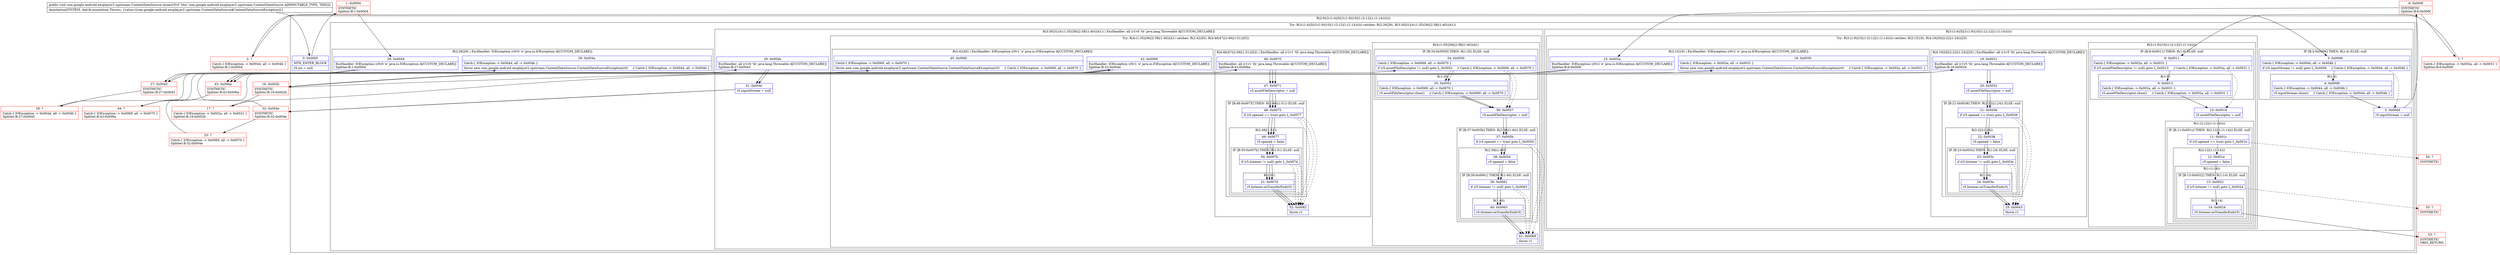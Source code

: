digraph "CFG forcom.google.android.exoplayer2.upstream.ContentDataSource.close()V" {
subgraph cluster_Region_210973696 {
label = "R(2:0|(3:(1:4)|5|(3:(1:9)|10|(1:(2:12|(1:(1:14)))))))";
node [shape=record,color=blue];
Node_0 [shape=record,label="{0\:\ 0x0000|MTH_ENTER_BLOCK\l|r5.uri = null\l}"];
subgraph cluster_TryCatchRegion_1166949551 {
label = "Try: R(3:(1:4)|5|(3:(1:9)|10|(1:(2:12|(1:(1:14)))))) catches: R(2:26|29), R(3:30|31|(4:(1:35)|36|(2:38|(1:40))|41))";
node [shape=record,color=blue];
subgraph cluster_Region_1904665362 {
label = "R(3:(1:4)|5|(3:(1:9)|10|(1:(2:12|(1:(1:14))))))";
node [shape=record,color=blue];
subgraph cluster_IfRegion_278176101 {
label = "IF [B:3:0x0006] THEN: R(1:4) ELSE: null";
node [shape=record,color=blue];
Node_3 [shape=record,label="{3\:\ 0x0006|Catch:\{ IOException \-\> 0x0044, all \-\> 0x004b \}\l|if (r5.inputStream != null) goto L_0x0008     \/\/ Catch:\{ IOException \-\> 0x0044, all \-\> 0x004b \}\l}"];
subgraph cluster_Region_95597635 {
label = "R(1:4)";
node [shape=record,color=blue];
Node_4 [shape=record,label="{4\:\ 0x0008|Catch:\{ IOException \-\> 0x0044, all \-\> 0x004b \}\l|r5.inputStream.close()     \/\/ Catch:\{ IOException \-\> 0x0044, all \-\> 0x004b \}\l}"];
}
}
Node_5 [shape=record,label="{5\:\ 0x000d|r5.inputStream = null\l}"];
subgraph cluster_TryCatchRegion_829262622 {
label = "Try: R(3:(1:9)|10|(1:(2:12|(1:(1:14))))) catches: R(2:15|18), R(4:19|20|(2:22|(1:24))|25)";
node [shape=record,color=blue];
subgraph cluster_Region_1999986770 {
label = "R(3:(1:9)|10|(1:(2:12|(1:(1:14)))))";
node [shape=record,color=blue];
subgraph cluster_IfRegion_1117743192 {
label = "IF [B:8:0x0011] THEN: R(1:9) ELSE: null";
node [shape=record,color=blue];
Node_8 [shape=record,label="{8\:\ 0x0011|Catch:\{ IOException \-\> 0x002a, all \-\> 0x0031 \}\l|if (r5.assetFileDescriptor != null) goto L_0x0013     \/\/ Catch:\{ IOException \-\> 0x002a, all \-\> 0x0031 \}\l}"];
subgraph cluster_Region_1386204388 {
label = "R(1:9)";
node [shape=record,color=blue];
Node_9 [shape=record,label="{9\:\ 0x0013|Catch:\{ IOException \-\> 0x002a, all \-\> 0x0031 \}\l|r5.assetFileDescriptor.close()     \/\/ Catch:\{ IOException \-\> 0x002a, all \-\> 0x0031 \}\l}"];
}
}
Node_10 [shape=record,label="{10\:\ 0x0018|r5.assetFileDescriptor = null\l}"];
subgraph cluster_Region_267884754 {
label = "R(1:(2:12|(1:(1:14))))";
node [shape=record,color=blue];
subgraph cluster_IfRegion_1402752654 {
label = "IF [B:11:0x001c] THEN: R(2:12|(1:(1:14))) ELSE: null";
node [shape=record,color=blue];
Node_11 [shape=record,label="{11\:\ 0x001c|if (r5.opened == true) goto L_0x001e\l}"];
subgraph cluster_Region_1786257677 {
label = "R(2:12|(1:(1:14)))";
node [shape=record,color=blue];
Node_12 [shape=record,label="{12\:\ 0x001e|r5.opened = false\l}"];
subgraph cluster_Region_1185687626 {
label = "R(1:(1:14))";
node [shape=record,color=blue];
subgraph cluster_IfRegion_1974339909 {
label = "IF [B:13:0x0022] THEN: R(1:14) ELSE: null";
node [shape=record,color=blue];
Node_13 [shape=record,label="{13\:\ 0x0022|if (r5.listener != null) goto L_0x0024\l}"];
subgraph cluster_Region_1148698944 {
label = "R(1:14)";
node [shape=record,color=blue];
Node_14 [shape=record,label="{14\:\ 0x0024|r5.listener.onTransferEnd(r5)\l}"];
}
}
}
}
}
}
}
subgraph cluster_Region_1865212042 {
label = "R(2:15|18) | ExcHandler: IOException (r0v2 'e' java.io.IOException A[CUSTOM_DECLARE])\l";
node [shape=record,color=blue];
Node_15 [shape=record,label="{15\:\ 0x002a|ExcHandler: IOException (r0v2 'e' java.io.IOException A[CUSTOM_DECLARE])\lSplitter:B:6:0x000f\l}"];
Node_18 [shape=record,label="{18\:\ 0x0030|Catch:\{ IOException \-\> 0x002a, all \-\> 0x0031 \}\l|throw new com.google.android.exoplayer2.upstream.ContentDataSource.ContentDataSourceException(r0)     \/\/ Catch:\{ IOException \-\> 0x002a, all \-\> 0x0031 \}\l}"];
}
subgraph cluster_Region_1214606173 {
label = "R(4:19|20|(2:22|(1:24))|25) | ExcHandler: all (r1v5 'th' java.lang.Throwable A[CUSTOM_DECLARE])\l";
node [shape=record,color=blue];
Node_19 [shape=record,label="{19\:\ 0x0031|ExcHandler: all (r1v5 'th' java.lang.Throwable A[CUSTOM_DECLARE])\lSplitter:B:16:0x002b\l}"];
Node_20 [shape=record,label="{20\:\ 0x0032|r5.assetFileDescriptor = null\l}"];
subgraph cluster_IfRegion_1292150581 {
label = "IF [B:21:0x0036] THEN: R(2:22|(1:24)) ELSE: null";
node [shape=record,color=blue];
Node_21 [shape=record,label="{21\:\ 0x0036|if (r5.opened == true) goto L_0x0038\l}"];
subgraph cluster_Region_922944020 {
label = "R(2:22|(1:24))";
node [shape=record,color=blue];
Node_22 [shape=record,label="{22\:\ 0x0038|r5.opened = false\l}"];
subgraph cluster_IfRegion_1067683022 {
label = "IF [B:23:0x003c] THEN: R(1:24) ELSE: null";
node [shape=record,color=blue];
Node_23 [shape=record,label="{23\:\ 0x003c|if (r5.listener != null) goto L_0x003e\l}"];
subgraph cluster_Region_1560229860 {
label = "R(1:24)";
node [shape=record,color=blue];
Node_24 [shape=record,label="{24\:\ 0x003e|r5.listener.onTransferEnd(r5)\l}"];
}
}
}
}
Node_25 [shape=record,label="{25\:\ 0x0043|throw r1\l}"];
}
}
}
subgraph cluster_Region_875171393 {
label = "R(2:26|29) | ExcHandler: IOException (r0v0 'e' java.io.IOException A[CUSTOM_DECLARE])\l";
node [shape=record,color=blue];
Node_26 [shape=record,label="{26\:\ 0x0044|ExcHandler: IOException (r0v0 'e' java.io.IOException A[CUSTOM_DECLARE])\lSplitter:B:1:0x0004\l}"];
Node_29 [shape=record,label="{29\:\ 0x004a|Catch:\{ IOException \-\> 0x0044, all \-\> 0x004b \}\l|throw new com.google.android.exoplayer2.upstream.ContentDataSource.ContentDataSourceException(r0)     \/\/ Catch:\{ IOException \-\> 0x0044, all \-\> 0x004b \}\l}"];
}
subgraph cluster_Region_462858610 {
label = "R(3:30|31|(4:(1:35)|36|(2:38|(1:40))|41)) | ExcHandler: all (r1v0 'th' java.lang.Throwable A[CUSTOM_DECLARE])\l";
node [shape=record,color=blue];
Node_30 [shape=record,label="{30\:\ 0x004b|ExcHandler: all (r1v0 'th' java.lang.Throwable A[CUSTOM_DECLARE])\lSplitter:B:27:0x0045\l}"];
Node_31 [shape=record,label="{31\:\ 0x004c|r5.inputStream = null\l}"];
subgraph cluster_TryCatchRegion_946901810 {
label = "Try: R(4:(1:35)|36|(2:38|(1:40))|41) catches: R(2:42|45), R(4:46|47|(2:49|(1:51))|52)";
node [shape=record,color=blue];
subgraph cluster_Region_496354255 {
label = "R(4:(1:35)|36|(2:38|(1:40))|41)";
node [shape=record,color=blue];
subgraph cluster_IfRegion_2032766522 {
label = "IF [B:34:0x0050] THEN: R(1:35) ELSE: null";
node [shape=record,color=blue];
Node_34 [shape=record,label="{34\:\ 0x0050|Catch:\{ IOException \-\> 0x0069, all \-\> 0x0070 \}\l|if (r5.assetFileDescriptor != null) goto L_0x0052     \/\/ Catch:\{ IOException \-\> 0x0069, all \-\> 0x0070 \}\l}"];
subgraph cluster_Region_1465541972 {
label = "R(1:35)";
node [shape=record,color=blue];
Node_35 [shape=record,label="{35\:\ 0x0052|Catch:\{ IOException \-\> 0x0069, all \-\> 0x0070 \}\l|r5.assetFileDescriptor.close()     \/\/ Catch:\{ IOException \-\> 0x0069, all \-\> 0x0070 \}\l}"];
}
}
Node_36 [shape=record,label="{36\:\ 0x0057|r5.assetFileDescriptor = null\l}"];
subgraph cluster_IfRegion_1796183438 {
label = "IF [B:37:0x005b] THEN: R(2:38|(1:40)) ELSE: null";
node [shape=record,color=blue];
Node_37 [shape=record,label="{37\:\ 0x005b|if (r5.opened == true) goto L_0x005d\l}"];
subgraph cluster_Region_1488431259 {
label = "R(2:38|(1:40))";
node [shape=record,color=blue];
Node_38 [shape=record,label="{38\:\ 0x005d|r5.opened = false\l}"];
subgraph cluster_IfRegion_1843045865 {
label = "IF [B:39:0x0061] THEN: R(1:40) ELSE: null";
node [shape=record,color=blue];
Node_39 [shape=record,label="{39\:\ 0x0061|if (r5.listener != null) goto L_0x0063\l}"];
subgraph cluster_Region_1773018563 {
label = "R(1:40)";
node [shape=record,color=blue];
Node_40 [shape=record,label="{40\:\ 0x0063|r5.listener.onTransferEnd(r5)\l}"];
}
}
}
}
Node_41 [shape=record,label="{41\:\ 0x0068|throw r1\l}"];
}
subgraph cluster_Region_2115655325 {
label = "R(2:42|45) | ExcHandler: IOException (r0v1 'e' java.io.IOException A[CUSTOM_DECLARE])\l";
node [shape=record,color=blue];
Node_42 [shape=record,label="{42\:\ 0x0069|ExcHandler: IOException (r0v1 'e' java.io.IOException A[CUSTOM_DECLARE])\lSplitter:B:32:0x004e\l}"];
Node_45 [shape=record,label="{45\:\ 0x006f|Catch:\{ IOException \-\> 0x0069, all \-\> 0x0070 \}\l|throw new com.google.android.exoplayer2.upstream.ContentDataSource.ContentDataSourceException(r0)     \/\/ Catch:\{ IOException \-\> 0x0069, all \-\> 0x0070 \}\l}"];
}
subgraph cluster_Region_453827253 {
label = "R(4:46|47|(2:49|(1:51))|52) | ExcHandler: all (r1v1 'th' java.lang.Throwable A[CUSTOM_DECLARE])\l";
node [shape=record,color=blue];
Node_46 [shape=record,label="{46\:\ 0x0070|ExcHandler: all (r1v1 'th' java.lang.Throwable A[CUSTOM_DECLARE])\lSplitter:B:43:0x006a\l}"];
Node_47 [shape=record,label="{47\:\ 0x0071|r5.assetFileDescriptor = null\l}"];
subgraph cluster_IfRegion_591516112 {
label = "IF [B:48:0x0075] THEN: R(2:49|(1:51)) ELSE: null";
node [shape=record,color=blue];
Node_48 [shape=record,label="{48\:\ 0x0075|if (r5.opened == true) goto L_0x0077\l}"];
subgraph cluster_Region_974688382 {
label = "R(2:49|(1:51))";
node [shape=record,color=blue];
Node_49 [shape=record,label="{49\:\ 0x0077|r5.opened = false\l}"];
subgraph cluster_IfRegion_370837278 {
label = "IF [B:50:0x007b] THEN: R(1:51) ELSE: null";
node [shape=record,color=blue];
Node_50 [shape=record,label="{50\:\ 0x007b|if (r5.listener != null) goto L_0x007d\l}"];
subgraph cluster_Region_1799241242 {
label = "R(1:51)";
node [shape=record,color=blue];
Node_51 [shape=record,label="{51\:\ 0x007d|r5.listener.onTransferEnd(r5)\l}"];
}
}
}
}
Node_52 [shape=record,label="{52\:\ 0x0082|throw r1\l}"];
}
}
}
}
}
subgraph cluster_Region_1865212042 {
label = "R(2:15|18) | ExcHandler: IOException (r0v2 'e' java.io.IOException A[CUSTOM_DECLARE])\l";
node [shape=record,color=blue];
Node_15 [shape=record,label="{15\:\ 0x002a|ExcHandler: IOException (r0v2 'e' java.io.IOException A[CUSTOM_DECLARE])\lSplitter:B:6:0x000f\l}"];
Node_18 [shape=record,label="{18\:\ 0x0030|Catch:\{ IOException \-\> 0x002a, all \-\> 0x0031 \}\l|throw new com.google.android.exoplayer2.upstream.ContentDataSource.ContentDataSourceException(r0)     \/\/ Catch:\{ IOException \-\> 0x002a, all \-\> 0x0031 \}\l}"];
}
subgraph cluster_Region_1214606173 {
label = "R(4:19|20|(2:22|(1:24))|25) | ExcHandler: all (r1v5 'th' java.lang.Throwable A[CUSTOM_DECLARE])\l";
node [shape=record,color=blue];
Node_19 [shape=record,label="{19\:\ 0x0031|ExcHandler: all (r1v5 'th' java.lang.Throwable A[CUSTOM_DECLARE])\lSplitter:B:16:0x002b\l}"];
Node_20 [shape=record,label="{20\:\ 0x0032|r5.assetFileDescriptor = null\l}"];
subgraph cluster_IfRegion_1292150581 {
label = "IF [B:21:0x0036] THEN: R(2:22|(1:24)) ELSE: null";
node [shape=record,color=blue];
Node_21 [shape=record,label="{21\:\ 0x0036|if (r5.opened == true) goto L_0x0038\l}"];
subgraph cluster_Region_922944020 {
label = "R(2:22|(1:24))";
node [shape=record,color=blue];
Node_22 [shape=record,label="{22\:\ 0x0038|r5.opened = false\l}"];
subgraph cluster_IfRegion_1067683022 {
label = "IF [B:23:0x003c] THEN: R(1:24) ELSE: null";
node [shape=record,color=blue];
Node_23 [shape=record,label="{23\:\ 0x003c|if (r5.listener != null) goto L_0x003e\l}"];
subgraph cluster_Region_1560229860 {
label = "R(1:24)";
node [shape=record,color=blue];
Node_24 [shape=record,label="{24\:\ 0x003e|r5.listener.onTransferEnd(r5)\l}"];
}
}
}
}
Node_25 [shape=record,label="{25\:\ 0x0043|throw r1\l}"];
}
subgraph cluster_Region_875171393 {
label = "R(2:26|29) | ExcHandler: IOException (r0v0 'e' java.io.IOException A[CUSTOM_DECLARE])\l";
node [shape=record,color=blue];
Node_26 [shape=record,label="{26\:\ 0x0044|ExcHandler: IOException (r0v0 'e' java.io.IOException A[CUSTOM_DECLARE])\lSplitter:B:1:0x0004\l}"];
Node_29 [shape=record,label="{29\:\ 0x004a|Catch:\{ IOException \-\> 0x0044, all \-\> 0x004b \}\l|throw new com.google.android.exoplayer2.upstream.ContentDataSource.ContentDataSourceException(r0)     \/\/ Catch:\{ IOException \-\> 0x0044, all \-\> 0x004b \}\l}"];
}
subgraph cluster_Region_462858610 {
label = "R(3:30|31|(4:(1:35)|36|(2:38|(1:40))|41)) | ExcHandler: all (r1v0 'th' java.lang.Throwable A[CUSTOM_DECLARE])\l";
node [shape=record,color=blue];
Node_30 [shape=record,label="{30\:\ 0x004b|ExcHandler: all (r1v0 'th' java.lang.Throwable A[CUSTOM_DECLARE])\lSplitter:B:27:0x0045\l}"];
Node_31 [shape=record,label="{31\:\ 0x004c|r5.inputStream = null\l}"];
subgraph cluster_TryCatchRegion_946901810 {
label = "Try: R(4:(1:35)|36|(2:38|(1:40))|41) catches: R(2:42|45), R(4:46|47|(2:49|(1:51))|52)";
node [shape=record,color=blue];
subgraph cluster_Region_496354255 {
label = "R(4:(1:35)|36|(2:38|(1:40))|41)";
node [shape=record,color=blue];
subgraph cluster_IfRegion_2032766522 {
label = "IF [B:34:0x0050] THEN: R(1:35) ELSE: null";
node [shape=record,color=blue];
Node_34 [shape=record,label="{34\:\ 0x0050|Catch:\{ IOException \-\> 0x0069, all \-\> 0x0070 \}\l|if (r5.assetFileDescriptor != null) goto L_0x0052     \/\/ Catch:\{ IOException \-\> 0x0069, all \-\> 0x0070 \}\l}"];
subgraph cluster_Region_1465541972 {
label = "R(1:35)";
node [shape=record,color=blue];
Node_35 [shape=record,label="{35\:\ 0x0052|Catch:\{ IOException \-\> 0x0069, all \-\> 0x0070 \}\l|r5.assetFileDescriptor.close()     \/\/ Catch:\{ IOException \-\> 0x0069, all \-\> 0x0070 \}\l}"];
}
}
Node_36 [shape=record,label="{36\:\ 0x0057|r5.assetFileDescriptor = null\l}"];
subgraph cluster_IfRegion_1796183438 {
label = "IF [B:37:0x005b] THEN: R(2:38|(1:40)) ELSE: null";
node [shape=record,color=blue];
Node_37 [shape=record,label="{37\:\ 0x005b|if (r5.opened == true) goto L_0x005d\l}"];
subgraph cluster_Region_1488431259 {
label = "R(2:38|(1:40))";
node [shape=record,color=blue];
Node_38 [shape=record,label="{38\:\ 0x005d|r5.opened = false\l}"];
subgraph cluster_IfRegion_1843045865 {
label = "IF [B:39:0x0061] THEN: R(1:40) ELSE: null";
node [shape=record,color=blue];
Node_39 [shape=record,label="{39\:\ 0x0061|if (r5.listener != null) goto L_0x0063\l}"];
subgraph cluster_Region_1773018563 {
label = "R(1:40)";
node [shape=record,color=blue];
Node_40 [shape=record,label="{40\:\ 0x0063|r5.listener.onTransferEnd(r5)\l}"];
}
}
}
}
Node_41 [shape=record,label="{41\:\ 0x0068|throw r1\l}"];
}
subgraph cluster_Region_2115655325 {
label = "R(2:42|45) | ExcHandler: IOException (r0v1 'e' java.io.IOException A[CUSTOM_DECLARE])\l";
node [shape=record,color=blue];
Node_42 [shape=record,label="{42\:\ 0x0069|ExcHandler: IOException (r0v1 'e' java.io.IOException A[CUSTOM_DECLARE])\lSplitter:B:32:0x004e\l}"];
Node_45 [shape=record,label="{45\:\ 0x006f|Catch:\{ IOException \-\> 0x0069, all \-\> 0x0070 \}\l|throw new com.google.android.exoplayer2.upstream.ContentDataSource.ContentDataSourceException(r0)     \/\/ Catch:\{ IOException \-\> 0x0069, all \-\> 0x0070 \}\l}"];
}
subgraph cluster_Region_453827253 {
label = "R(4:46|47|(2:49|(1:51))|52) | ExcHandler: all (r1v1 'th' java.lang.Throwable A[CUSTOM_DECLARE])\l";
node [shape=record,color=blue];
Node_46 [shape=record,label="{46\:\ 0x0070|ExcHandler: all (r1v1 'th' java.lang.Throwable A[CUSTOM_DECLARE])\lSplitter:B:43:0x006a\l}"];
Node_47 [shape=record,label="{47\:\ 0x0071|r5.assetFileDescriptor = null\l}"];
subgraph cluster_IfRegion_591516112 {
label = "IF [B:48:0x0075] THEN: R(2:49|(1:51)) ELSE: null";
node [shape=record,color=blue];
Node_48 [shape=record,label="{48\:\ 0x0075|if (r5.opened == true) goto L_0x0077\l}"];
subgraph cluster_Region_974688382 {
label = "R(2:49|(1:51))";
node [shape=record,color=blue];
Node_49 [shape=record,label="{49\:\ 0x0077|r5.opened = false\l}"];
subgraph cluster_IfRegion_370837278 {
label = "IF [B:50:0x007b] THEN: R(1:51) ELSE: null";
node [shape=record,color=blue];
Node_50 [shape=record,label="{50\:\ 0x007b|if (r5.listener != null) goto L_0x007d\l}"];
subgraph cluster_Region_1799241242 {
label = "R(1:51)";
node [shape=record,color=blue];
Node_51 [shape=record,label="{51\:\ 0x007d|r5.listener.onTransferEnd(r5)\l}"];
}
}
}
}
Node_52 [shape=record,label="{52\:\ 0x0082|throw r1\l}"];
}
}
}
subgraph cluster_Region_2115655325 {
label = "R(2:42|45) | ExcHandler: IOException (r0v1 'e' java.io.IOException A[CUSTOM_DECLARE])\l";
node [shape=record,color=blue];
Node_42 [shape=record,label="{42\:\ 0x0069|ExcHandler: IOException (r0v1 'e' java.io.IOException A[CUSTOM_DECLARE])\lSplitter:B:32:0x004e\l}"];
Node_45 [shape=record,label="{45\:\ 0x006f|Catch:\{ IOException \-\> 0x0069, all \-\> 0x0070 \}\l|throw new com.google.android.exoplayer2.upstream.ContentDataSource.ContentDataSourceException(r0)     \/\/ Catch:\{ IOException \-\> 0x0069, all \-\> 0x0070 \}\l}"];
}
subgraph cluster_Region_453827253 {
label = "R(4:46|47|(2:49|(1:51))|52) | ExcHandler: all (r1v1 'th' java.lang.Throwable A[CUSTOM_DECLARE])\l";
node [shape=record,color=blue];
Node_46 [shape=record,label="{46\:\ 0x0070|ExcHandler: all (r1v1 'th' java.lang.Throwable A[CUSTOM_DECLARE])\lSplitter:B:43:0x006a\l}"];
Node_47 [shape=record,label="{47\:\ 0x0071|r5.assetFileDescriptor = null\l}"];
subgraph cluster_IfRegion_591516112 {
label = "IF [B:48:0x0075] THEN: R(2:49|(1:51)) ELSE: null";
node [shape=record,color=blue];
Node_48 [shape=record,label="{48\:\ 0x0075|if (r5.opened == true) goto L_0x0077\l}"];
subgraph cluster_Region_974688382 {
label = "R(2:49|(1:51))";
node [shape=record,color=blue];
Node_49 [shape=record,label="{49\:\ 0x0077|r5.opened = false\l}"];
subgraph cluster_IfRegion_370837278 {
label = "IF [B:50:0x007b] THEN: R(1:51) ELSE: null";
node [shape=record,color=blue];
Node_50 [shape=record,label="{50\:\ 0x007b|if (r5.listener != null) goto L_0x007d\l}"];
subgraph cluster_Region_1799241242 {
label = "R(1:51)";
node [shape=record,color=blue];
Node_51 [shape=record,label="{51\:\ 0x007d|r5.listener.onTransferEnd(r5)\l}"];
}
}
}
}
Node_52 [shape=record,label="{52\:\ 0x0082|throw r1\l}"];
}
Node_1 [shape=record,color=red,label="{1\:\ 0x0004|SYNTHETIC\lSplitter:B:1:0x0004\l}"];
Node_2 [shape=record,color=red,label="{2\:\ ?|Catch:\{ IOException \-\> 0x0044, all \-\> 0x004b \}\lSplitter:B:1:0x0004\l}"];
Node_6 [shape=record,color=red,label="{6\:\ 0x000f|SYNTHETIC\lSplitter:B:6:0x000f\l}"];
Node_7 [shape=record,color=red,label="{7\:\ ?|Catch:\{ IOException \-\> 0x002a, all \-\> 0x0031 \}\lSplitter:B:6:0x000f\l}"];
Node_16 [shape=record,color=red,label="{16\:\ 0x002b|SYNTHETIC\lSplitter:B:16:0x002b\l}"];
Node_17 [shape=record,color=red,label="{17\:\ ?|Catch:\{ IOException \-\> 0x002a, all \-\> 0x0031 \}\lSplitter:B:16:0x002b\l}"];
Node_27 [shape=record,color=red,label="{27\:\ 0x0045|SYNTHETIC\lSplitter:B:27:0x0045\l}"];
Node_28 [shape=record,color=red,label="{28\:\ ?|Catch:\{ IOException \-\> 0x0044, all \-\> 0x004b \}\lSplitter:B:27:0x0045\l}"];
Node_32 [shape=record,color=red,label="{32\:\ 0x004e|SYNTHETIC\lSplitter:B:32:0x004e\l}"];
Node_33 [shape=record,color=red,label="{33\:\ ?|Catch:\{ IOException \-\> 0x0069, all \-\> 0x0070 \}\lSplitter:B:32:0x004e\l}"];
Node_43 [shape=record,color=red,label="{43\:\ 0x006a|SYNTHETIC\lSplitter:B:43:0x006a\l}"];
Node_44 [shape=record,color=red,label="{44\:\ ?|Catch:\{ IOException \-\> 0x0069, all \-\> 0x0070 \}\lSplitter:B:43:0x006a\l}"];
Node_53 [shape=record,color=red,label="{53\:\ ?|SYNTHETIC\lORIG_RETURN\l}"];
Node_54 [shape=record,color=red,label="{54\:\ ?|SYNTHETIC\l}"];
Node_55 [shape=record,color=red,label="{55\:\ ?|SYNTHETIC\l}"];
MethodNode[shape=record,label="{public void com.google.android.exoplayer2.upstream.ContentDataSource.close((r5v0 'this' com.google.android.exoplayer2.upstream.ContentDataSource A[IMMUTABLE_TYPE, THIS]))  | Annotation[SYSTEM, dalvik.annotation.Throws, \{value=[com.google.android.exoplayer2.upstream.ContentDataSource$ContentDataSourceException]\}]\l}"];
MethodNode -> Node_0;
Node_0 -> Node_1;
Node_3 -> Node_4;
Node_3 -> Node_5[style=dashed];
Node_4 -> Node_5;
Node_5 -> Node_6;
Node_8 -> Node_9;
Node_8 -> Node_10[style=dashed];
Node_9 -> Node_10;
Node_10 -> Node_11;
Node_11 -> Node_12;
Node_11 -> Node_54[style=dashed];
Node_12 -> Node_13;
Node_13 -> Node_14;
Node_13 -> Node_55[style=dashed];
Node_14 -> Node_53;
Node_15 -> Node_16;
Node_19 -> Node_20;
Node_20 -> Node_21;
Node_21 -> Node_22;
Node_21 -> Node_25[style=dashed];
Node_22 -> Node_23;
Node_23 -> Node_24;
Node_23 -> Node_25[style=dashed];
Node_24 -> Node_25;
Node_26 -> Node_27;
Node_30 -> Node_31;
Node_31 -> Node_32;
Node_34 -> Node_35;
Node_34 -> Node_36[style=dashed];
Node_35 -> Node_36;
Node_36 -> Node_37;
Node_37 -> Node_38;
Node_37 -> Node_41[style=dashed];
Node_38 -> Node_39;
Node_39 -> Node_40;
Node_39 -> Node_41[style=dashed];
Node_40 -> Node_41;
Node_42 -> Node_43;
Node_46 -> Node_47;
Node_47 -> Node_48;
Node_48 -> Node_49;
Node_48 -> Node_52[style=dashed];
Node_49 -> Node_50;
Node_50 -> Node_51;
Node_50 -> Node_52[style=dashed];
Node_51 -> Node_52;
Node_15 -> Node_16;
Node_19 -> Node_20;
Node_20 -> Node_21;
Node_21 -> Node_22;
Node_21 -> Node_25[style=dashed];
Node_22 -> Node_23;
Node_23 -> Node_24;
Node_23 -> Node_25[style=dashed];
Node_24 -> Node_25;
Node_26 -> Node_27;
Node_30 -> Node_31;
Node_31 -> Node_32;
Node_34 -> Node_35;
Node_34 -> Node_36[style=dashed];
Node_35 -> Node_36;
Node_36 -> Node_37;
Node_37 -> Node_38;
Node_37 -> Node_41[style=dashed];
Node_38 -> Node_39;
Node_39 -> Node_40;
Node_39 -> Node_41[style=dashed];
Node_40 -> Node_41;
Node_42 -> Node_43;
Node_46 -> Node_47;
Node_47 -> Node_48;
Node_48 -> Node_49;
Node_48 -> Node_52[style=dashed];
Node_49 -> Node_50;
Node_50 -> Node_51;
Node_50 -> Node_52[style=dashed];
Node_51 -> Node_52;
Node_42 -> Node_43;
Node_46 -> Node_47;
Node_47 -> Node_48;
Node_48 -> Node_49;
Node_48 -> Node_52[style=dashed];
Node_49 -> Node_50;
Node_50 -> Node_51;
Node_50 -> Node_52[style=dashed];
Node_51 -> Node_52;
Node_1 -> Node_2;
Node_1 -> Node_26;
Node_2 -> Node_3;
Node_6 -> Node_7;
Node_6 -> Node_15;
Node_7 -> Node_8;
Node_16 -> Node_17;
Node_16 -> Node_19;
Node_17 -> Node_18;
Node_27 -> Node_28;
Node_27 -> Node_30;
Node_28 -> Node_29;
Node_32 -> Node_33;
Node_32 -> Node_42;
Node_33 -> Node_34;
Node_43 -> Node_44;
Node_43 -> Node_46;
Node_44 -> Node_45;
}

